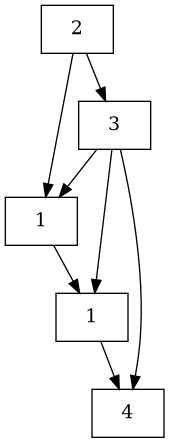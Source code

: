@startdot
digraph G {
    node[shape=box]
    nums2[label=2]
    nums3[label=3]
    nums1_1[label=1]
    nums1_2[label=1]
    nums4[label=4]
    //nums0[label=0]
    //rankdir="LR"

    nums2->nums3
    nums2->nums1_1
    nums3->nums1_1
    nums3->nums1_2
    nums3->nums4
    nums1_1->nums1_2
    nums1_2->nums4
}
@enddot
